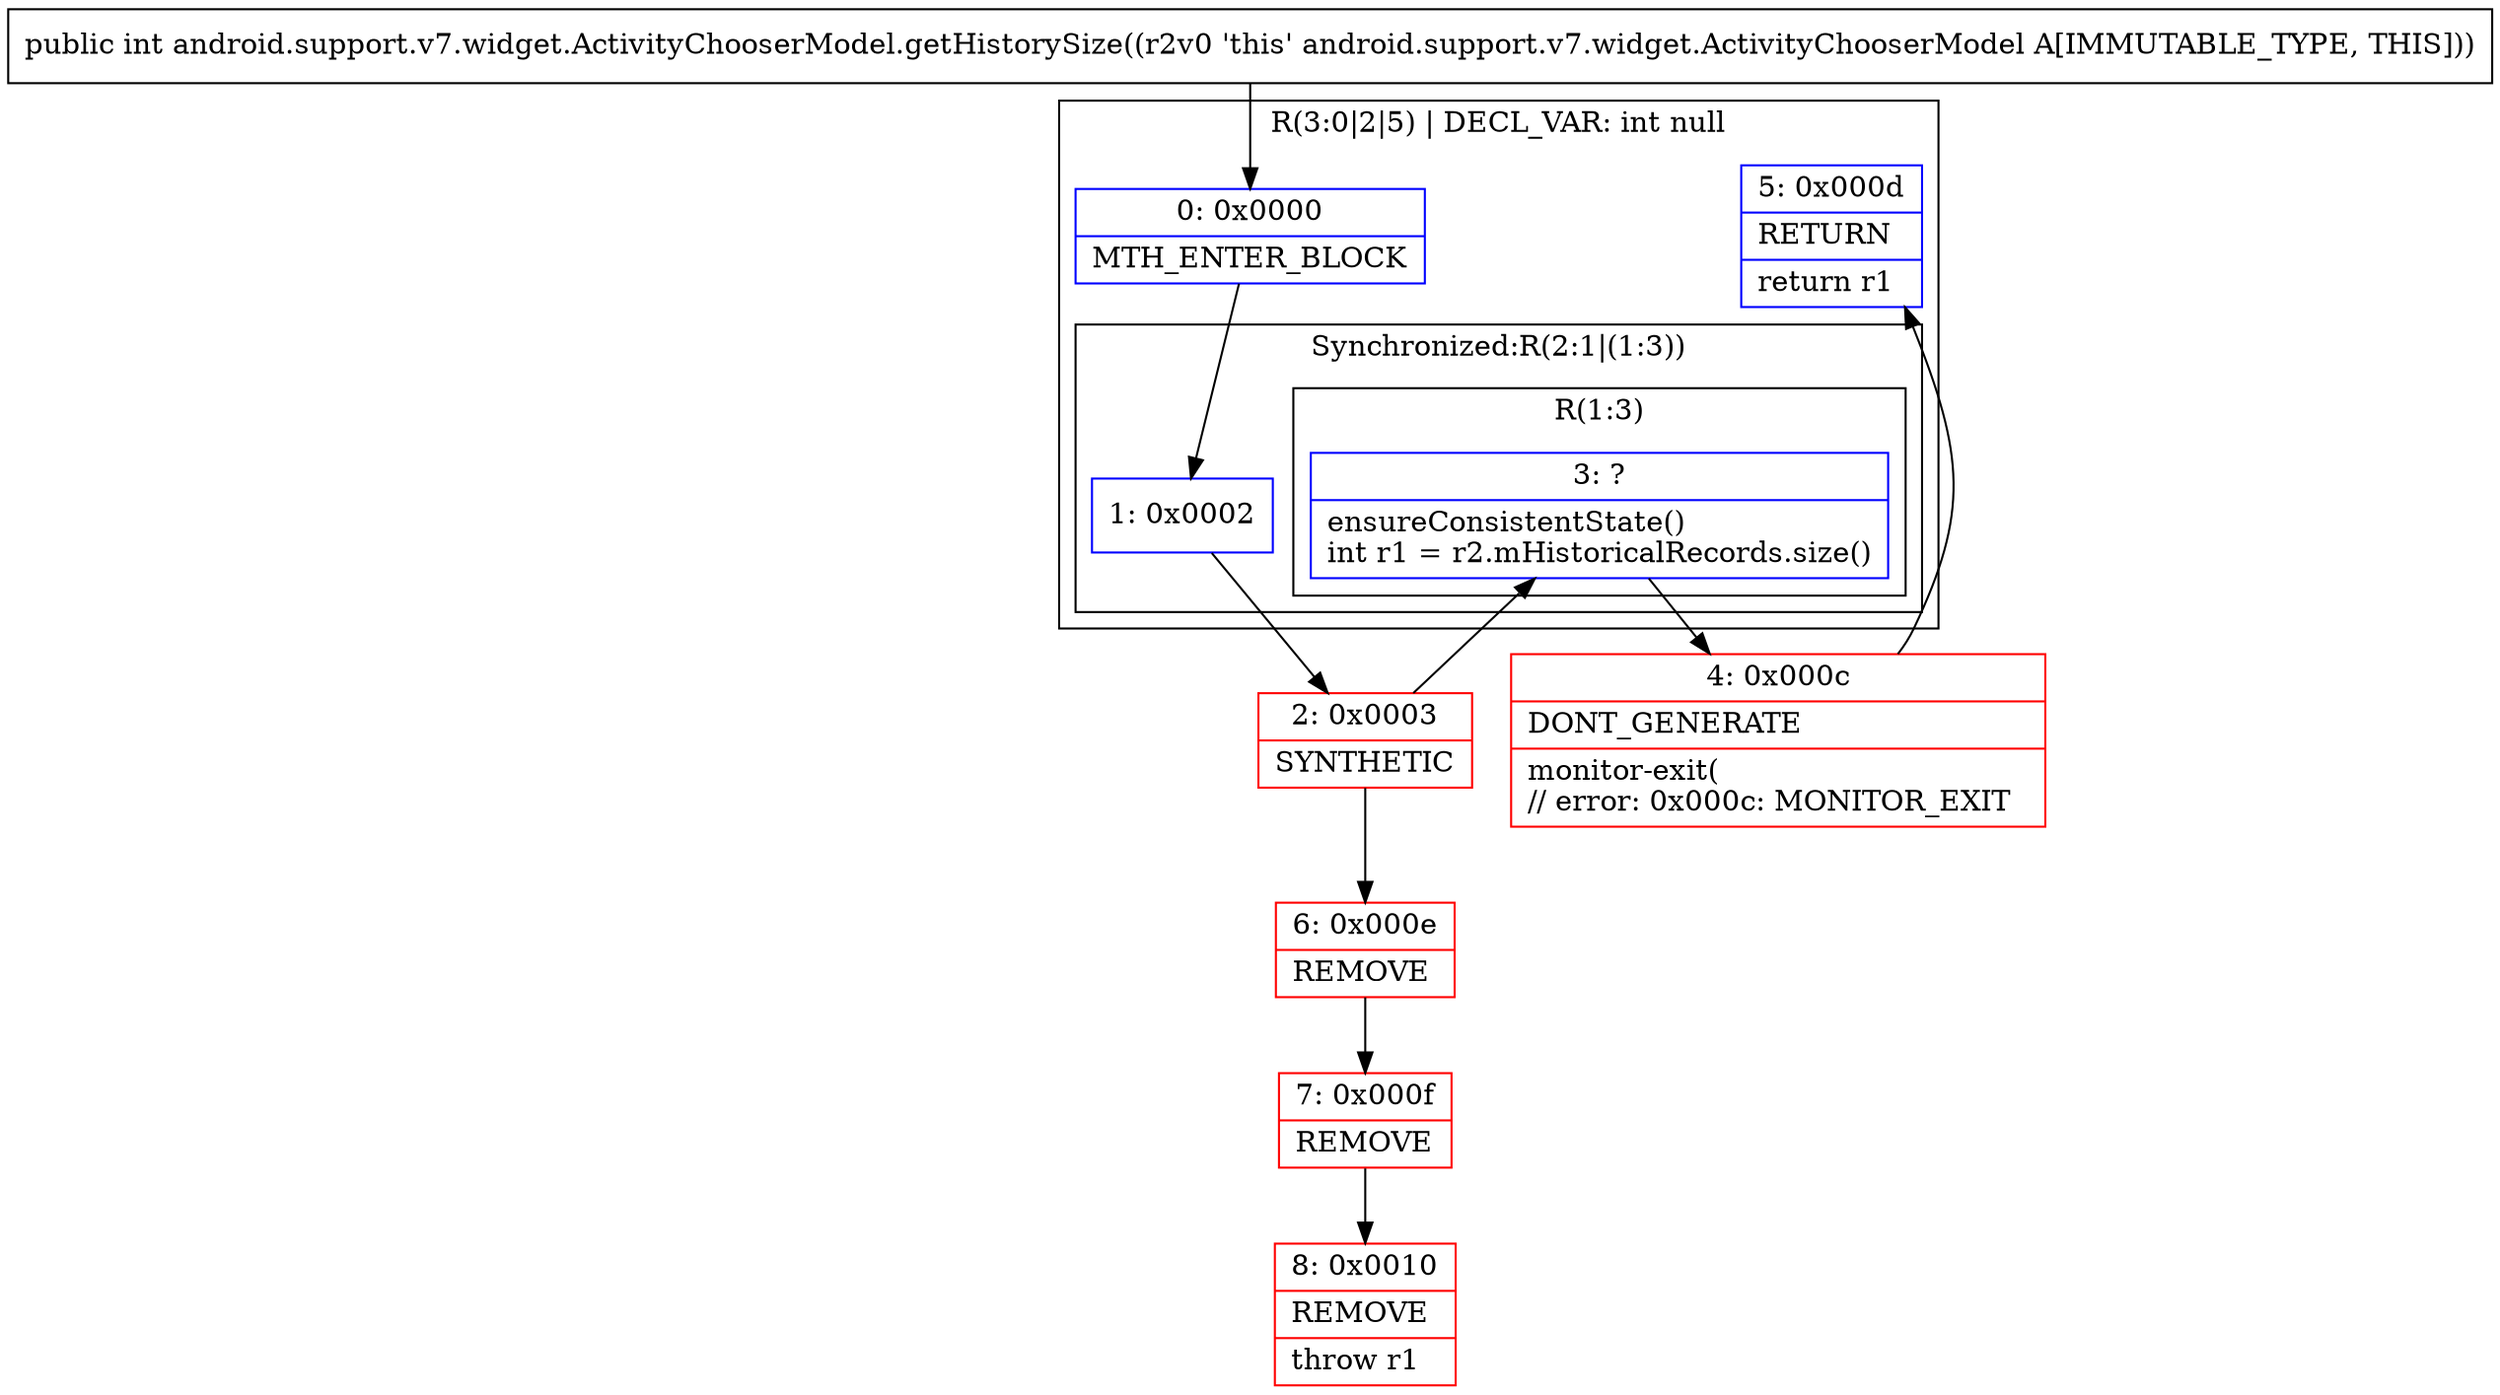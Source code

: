 digraph "CFG forandroid.support.v7.widget.ActivityChooserModel.getHistorySize()I" {
subgraph cluster_Region_794876877 {
label = "R(3:0|2|5) | DECL_VAR: int null\l";
node [shape=record,color=blue];
Node_0 [shape=record,label="{0\:\ 0x0000|MTH_ENTER_BLOCK\l}"];
subgraph cluster_SynchronizedRegion_1116568862 {
label = "Synchronized:R(2:1|(1:3))";
node [shape=record,color=blue];
Node_1 [shape=record,label="{1\:\ 0x0002}"];
subgraph cluster_Region_2109587070 {
label = "R(1:3)";
node [shape=record,color=blue];
Node_3 [shape=record,label="{3\:\ ?|ensureConsistentState()\lint r1 = r2.mHistoricalRecords.size()\l}"];
}
}
Node_5 [shape=record,label="{5\:\ 0x000d|RETURN\l|return r1\l}"];
}
Node_2 [shape=record,color=red,label="{2\:\ 0x0003|SYNTHETIC\l}"];
Node_4 [shape=record,color=red,label="{4\:\ 0x000c|DONT_GENERATE\l|monitor\-exit(\l\/\/ error: 0x000c: MONITOR_EXIT  \l}"];
Node_6 [shape=record,color=red,label="{6\:\ 0x000e|REMOVE\l}"];
Node_7 [shape=record,color=red,label="{7\:\ 0x000f|REMOVE\l}"];
Node_8 [shape=record,color=red,label="{8\:\ 0x0010|REMOVE\l|throw r1\l}"];
MethodNode[shape=record,label="{public int android.support.v7.widget.ActivityChooserModel.getHistorySize((r2v0 'this' android.support.v7.widget.ActivityChooserModel A[IMMUTABLE_TYPE, THIS])) }"];
MethodNode -> Node_0;
Node_0 -> Node_1;
Node_1 -> Node_2;
Node_3 -> Node_4;
Node_2 -> Node_3;
Node_2 -> Node_6;
Node_4 -> Node_5;
Node_6 -> Node_7;
Node_7 -> Node_8;
}

